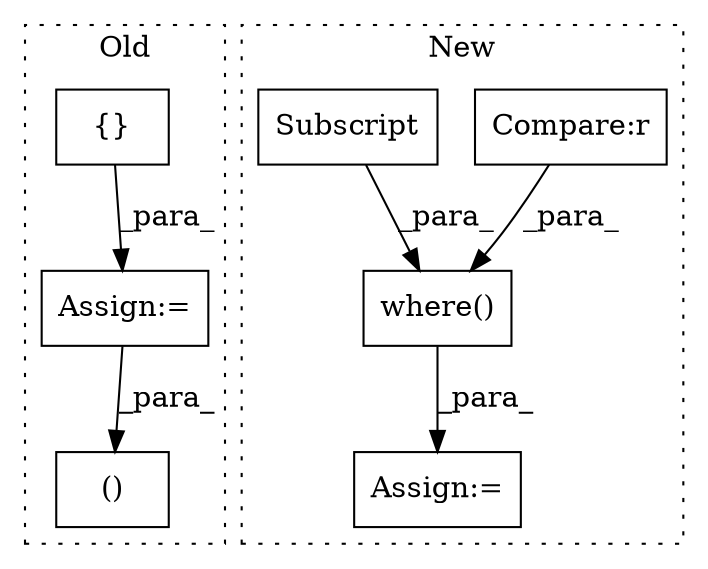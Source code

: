 digraph G {
subgraph cluster0 {
1 [label="{}" a="59" s="4012,4038" l="1,0" shape="box"];
5 [label="Assign:=" a="68" s="3975" l="3" shape="box"];
6 [label="()" a="54" s="4357" l="28" shape="box"];
label = "Old";
style="dotted";
}
subgraph cluster1 {
2 [label="where()" a="75" s="4044,4171" l="25,11" shape="box"];
3 [label="Assign:=" a="68" s="4041" l="3" shape="box"];
4 [label="Compare:r" a="40" s="3928" l="87" shape="box"];
7 [label="Subscript" a="63" s="4069,0" l="25,0" shape="box"];
label = "New";
style="dotted";
}
1 -> 5 [label="_para_"];
2 -> 3 [label="_para_"];
4 -> 2 [label="_para_"];
5 -> 6 [label="_para_"];
7 -> 2 [label="_para_"];
}